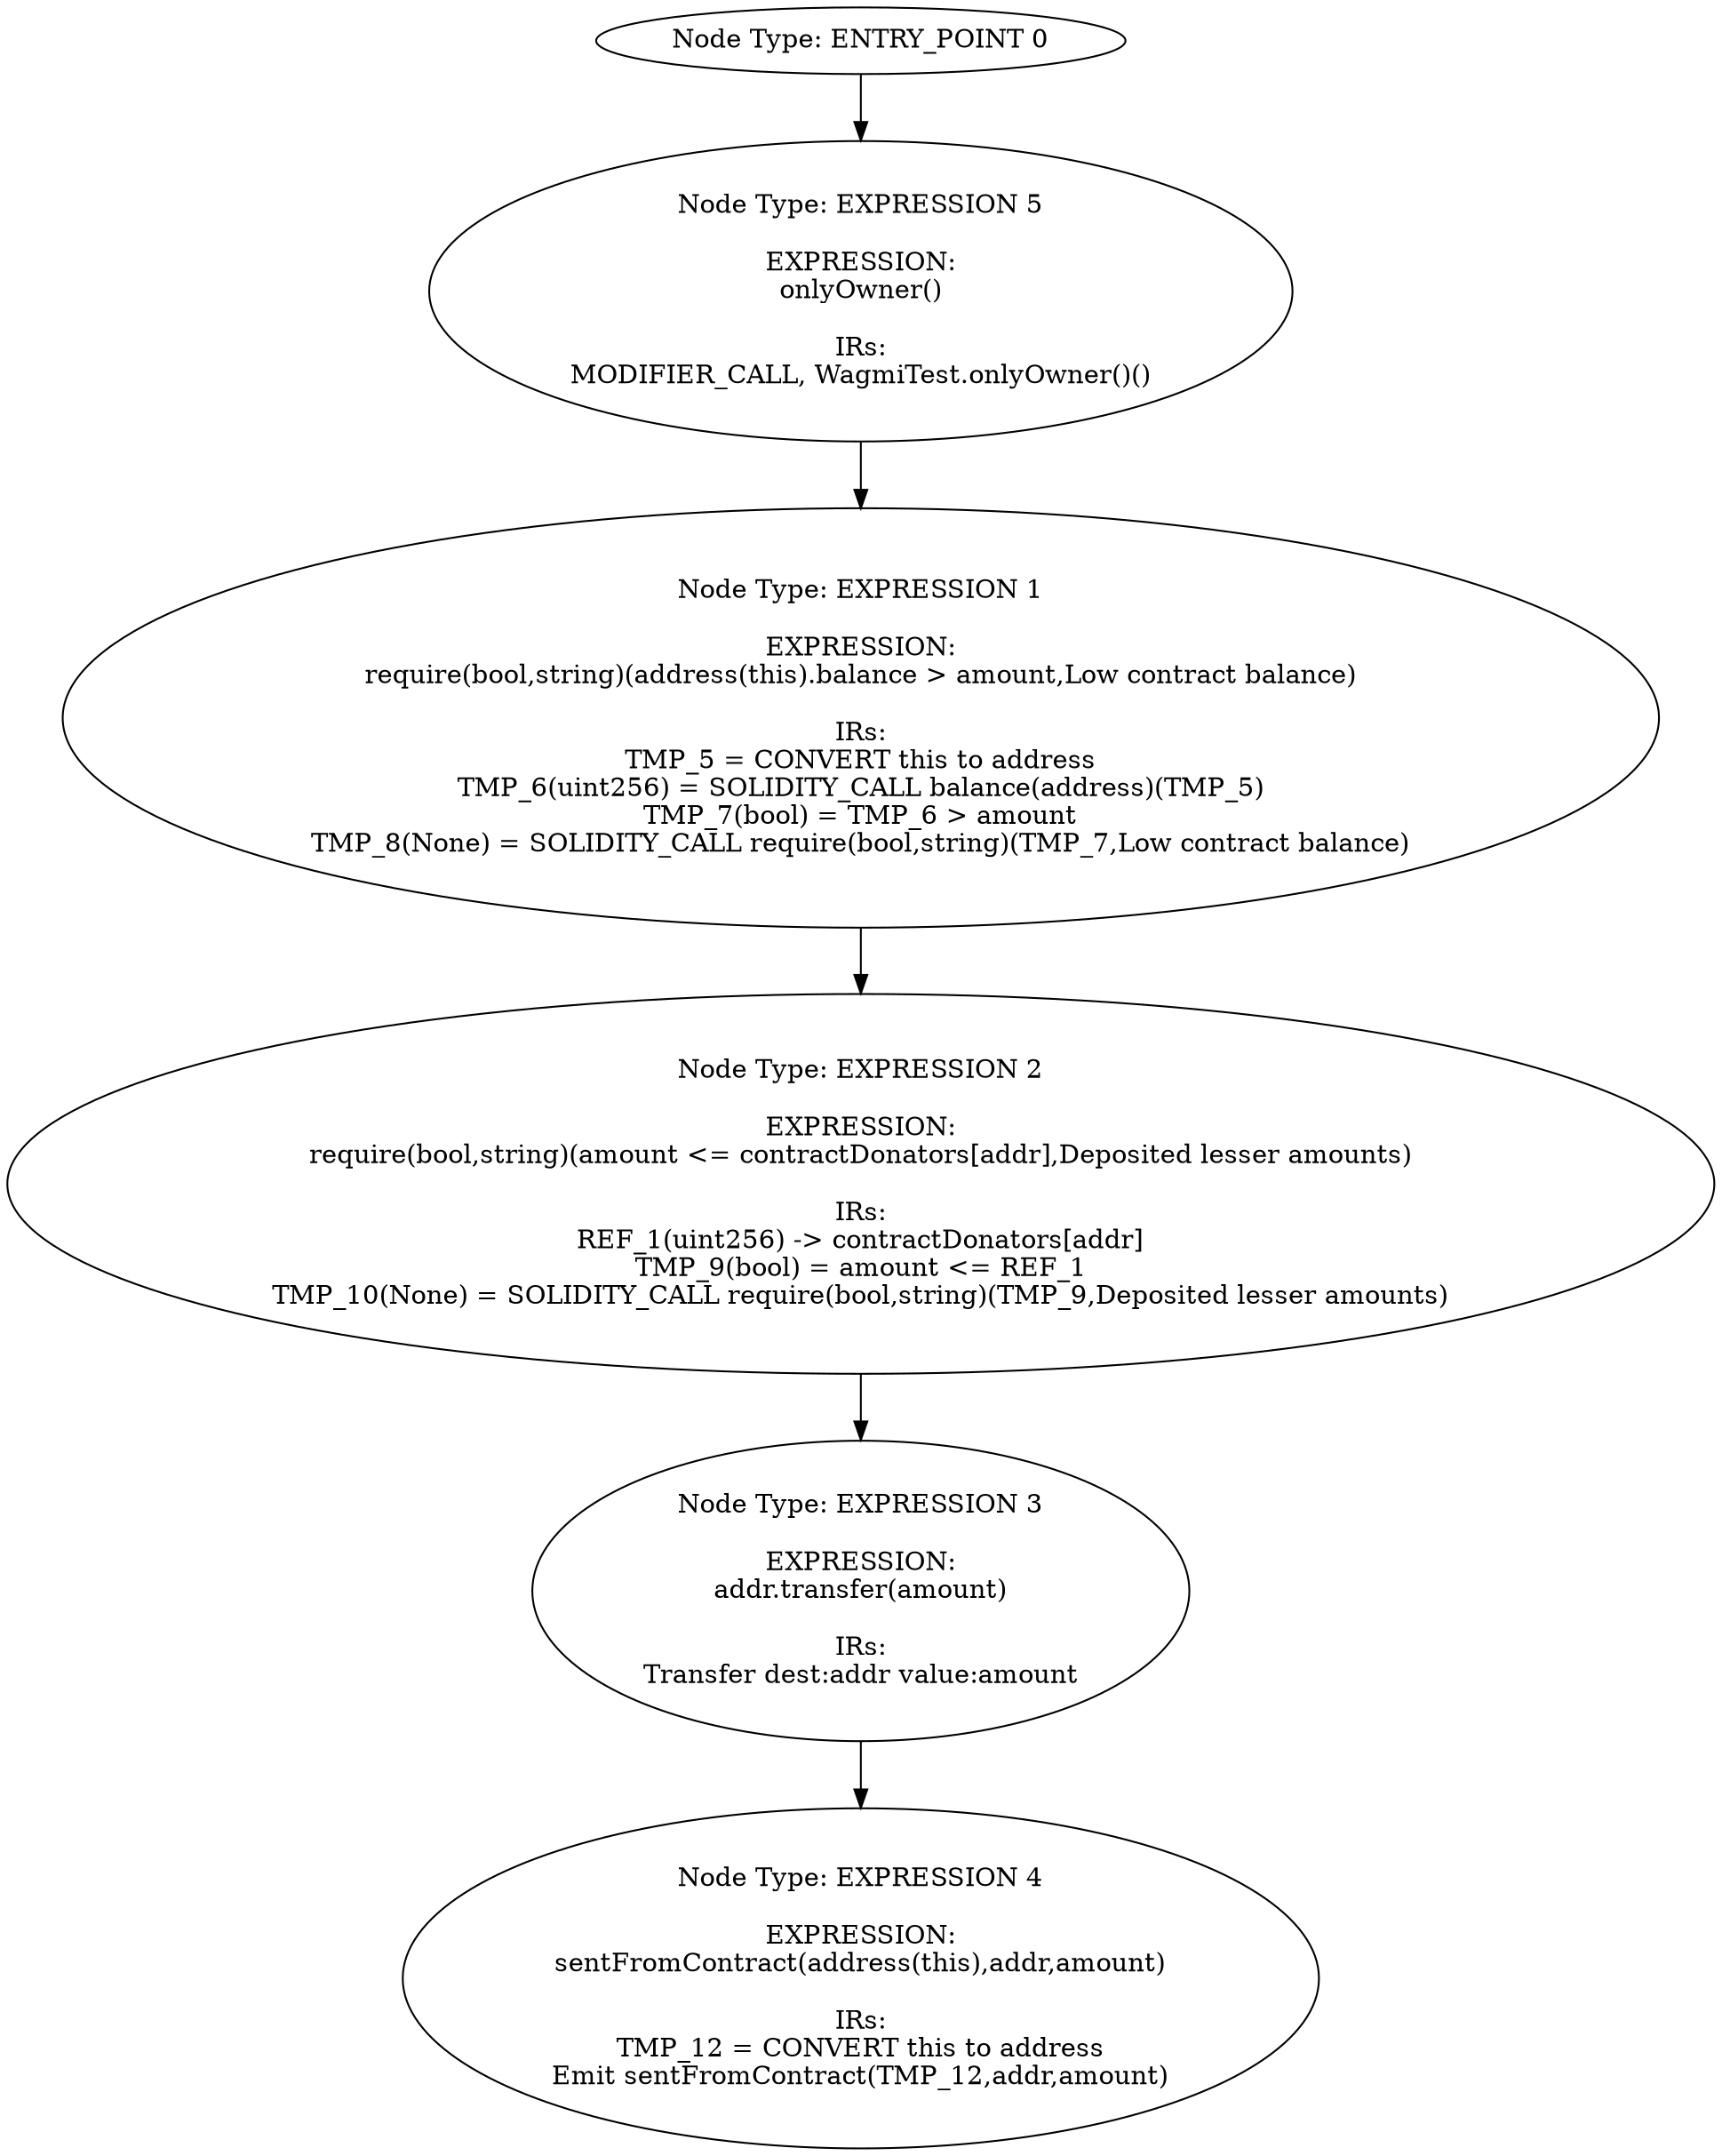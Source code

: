 digraph{
0[label="Node Type: ENTRY_POINT 0
"];
0->5;
1[label="Node Type: EXPRESSION 1

EXPRESSION:
require(bool,string)(address(this).balance > amount,Low contract balance)

IRs:
TMP_5 = CONVERT this to address
TMP_6(uint256) = SOLIDITY_CALL balance(address)(TMP_5)
TMP_7(bool) = TMP_6 > amount
TMP_8(None) = SOLIDITY_CALL require(bool,string)(TMP_7,Low contract balance)"];
1->2;
2[label="Node Type: EXPRESSION 2

EXPRESSION:
require(bool,string)(amount <= contractDonators[addr],Deposited lesser amounts)

IRs:
REF_1(uint256) -> contractDonators[addr]
TMP_9(bool) = amount <= REF_1
TMP_10(None) = SOLIDITY_CALL require(bool,string)(TMP_9,Deposited lesser amounts)"];
2->3;
3[label="Node Type: EXPRESSION 3

EXPRESSION:
addr.transfer(amount)

IRs:
Transfer dest:addr value:amount"];
3->4;
4[label="Node Type: EXPRESSION 4

EXPRESSION:
sentFromContract(address(this),addr,amount)

IRs:
TMP_12 = CONVERT this to address
Emit sentFromContract(TMP_12,addr,amount)"];
5[label="Node Type: EXPRESSION 5

EXPRESSION:
onlyOwner()

IRs:
MODIFIER_CALL, WagmiTest.onlyOwner()()"];
5->1;
}
